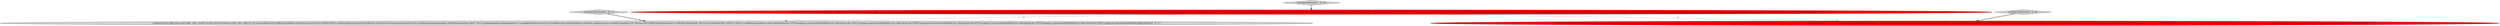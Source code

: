 digraph {
0 [style = filled, label = "testProjectAfterSort['1', '0', '0']", fillcolor = lightgray, shape = diamond image = "AAA0AAABBB1BBB"];
4 [style = filled, label = "testProjectAfterSort3['0', '0', '1']", fillcolor = lightgray, shape = diamond image = "AAA0AAABBB3BBB"];
5 [style = filled, label = "testQuery(\"select dim1 from (select dim1, dim1, count(*) cnt from druid.foo group by dim1, dim1 order by cnt)\",ImmutableList.of(GroupByQuery.builder().setDataSource(CalciteTests.DATASOURCE1).setInterval(querySegmentSpec(Filtration.eternity())).setGranularity(Granularities.ALL).setDimensions(dimensions(new DefaultDimensionSpec(\"dim1\",\"d0\"))).setAggregatorSpecs(aggregators(new CountAggregatorFactory(\"a0\"))).setLimitSpec(new DefaultLimitSpec(Collections.singletonList(new OrderByColumnSpec(\"a0\",Direction.ASCENDING,StringComparators.NUMERIC)),Integer.MAX_VALUE)).setContext(QUERY_CONTEXT_DEFAULT).build()),ImmutableList.of(new Object((((edu.fdu.CPPDG.tinypdg.pe.ExpressionInfo@9d4458,new Object((((edu.fdu.CPPDG.tinypdg.pe.ExpressionInfo@9d445c,new Object((((edu.fdu.CPPDG.tinypdg.pe.ExpressionInfo@9d4460,new Object((((edu.fdu.CPPDG.tinypdg.pe.ExpressionInfo@9d4464,new Object((((edu.fdu.CPPDG.tinypdg.pe.ExpressionInfo@9d4468,new Object((((edu.fdu.CPPDG.tinypdg.pe.ExpressionInfo@9d446c))@@@3@@@['0', '0', '1']", fillcolor = lightgray, shape = ellipse image = "AAA0AAABBB3BBB"];
1 [style = filled, label = "testQuery(\"select dim1 from (select dim1, dim2, count(*) cnt from druid.foo group by dim1, dim2 order by cnt)\",ImmutableList.of(GroupByQuery.builder().setDataSource(CalciteTests.DATASOURCE1).setInterval(querySegmentSpec(Filtration.eternity())).setGranularity(Granularities.ALL).setDimensions(dimensions(new DefaultDimensionSpec(\"dim1\",\"d0\"),new DefaultDimensionSpec(\"dim2\",\"d1\"))).setAggregatorSpecs(aggregators(new CountAggregatorFactory(\"a0\"))).setLimitSpec(new DefaultLimitSpec(Collections.singletonList(new OrderByColumnSpec(\"a0\",Direction.ASCENDING,StringComparators.NUMERIC)),Integer.MAX_VALUE)).setContext(QUERY_CONTEXT_DEFAULT).build()),ImmutableList.of(new Object((((edu.fdu.CPPDG.tinypdg.pe.ExpressionInfo@9d43ac,new Object((((edu.fdu.CPPDG.tinypdg.pe.ExpressionInfo@9d43b0,new Object((((edu.fdu.CPPDG.tinypdg.pe.ExpressionInfo@9d43b4,new Object((((edu.fdu.CPPDG.tinypdg.pe.ExpressionInfo@9d43b8,new Object((((edu.fdu.CPPDG.tinypdg.pe.ExpressionInfo@9d43bc,new Object((((edu.fdu.CPPDG.tinypdg.pe.ExpressionInfo@9d43c0))@@@3@@@['1', '0', '0']", fillcolor = red, shape = ellipse image = "AAA1AAABBB1BBB"];
3 [style = filled, label = "testQuery(\"select dim1 from (select dim1, dim2, count(*) cnt from druid.foo group by dim1, dim2 order by cnt)\",ImmutableList.of(GroupByQuery.builder().setDataSource(CalciteTests.DATASOURCE1).setInterval(querySegmentSpec(Filtration.eternity())).setGranularity(Granularities.ALL).setDimensions(dimensions(new DefaultDimensionSpec(\"dim1\",\"d0\"),new DefaultDimensionSpec(\"dim2\",\"d1\"))).setContext(QUERY_CONTEXT_DEFAULT).build()),ImmutableList.of(new Object((((edu.fdu.CPPDG.tinypdg.pe.ExpressionInfo@9d43f7,new Object((((edu.fdu.CPPDG.tinypdg.pe.ExpressionInfo@9d43fb,new Object((((edu.fdu.CPPDG.tinypdg.pe.ExpressionInfo@9d43ff,new Object((((edu.fdu.CPPDG.tinypdg.pe.ExpressionInfo@9d4403,new Object((((edu.fdu.CPPDG.tinypdg.pe.ExpressionInfo@9d4407,new Object((((edu.fdu.CPPDG.tinypdg.pe.ExpressionInfo@9d440b))@@@3@@@['0', '1', '0']", fillcolor = red, shape = ellipse image = "AAA1AAABBB2BBB"];
2 [style = filled, label = "testProjectAfterSort['0', '1', '0']", fillcolor = lightgray, shape = diamond image = "AAA0AAABBB2BBB"];
1->5 [style = dashed, label="0"];
1->3 [style = dashed, label="0"];
4->5 [style = bold, label=""];
0->1 [style = bold, label=""];
2->3 [style = bold, label=""];
}

